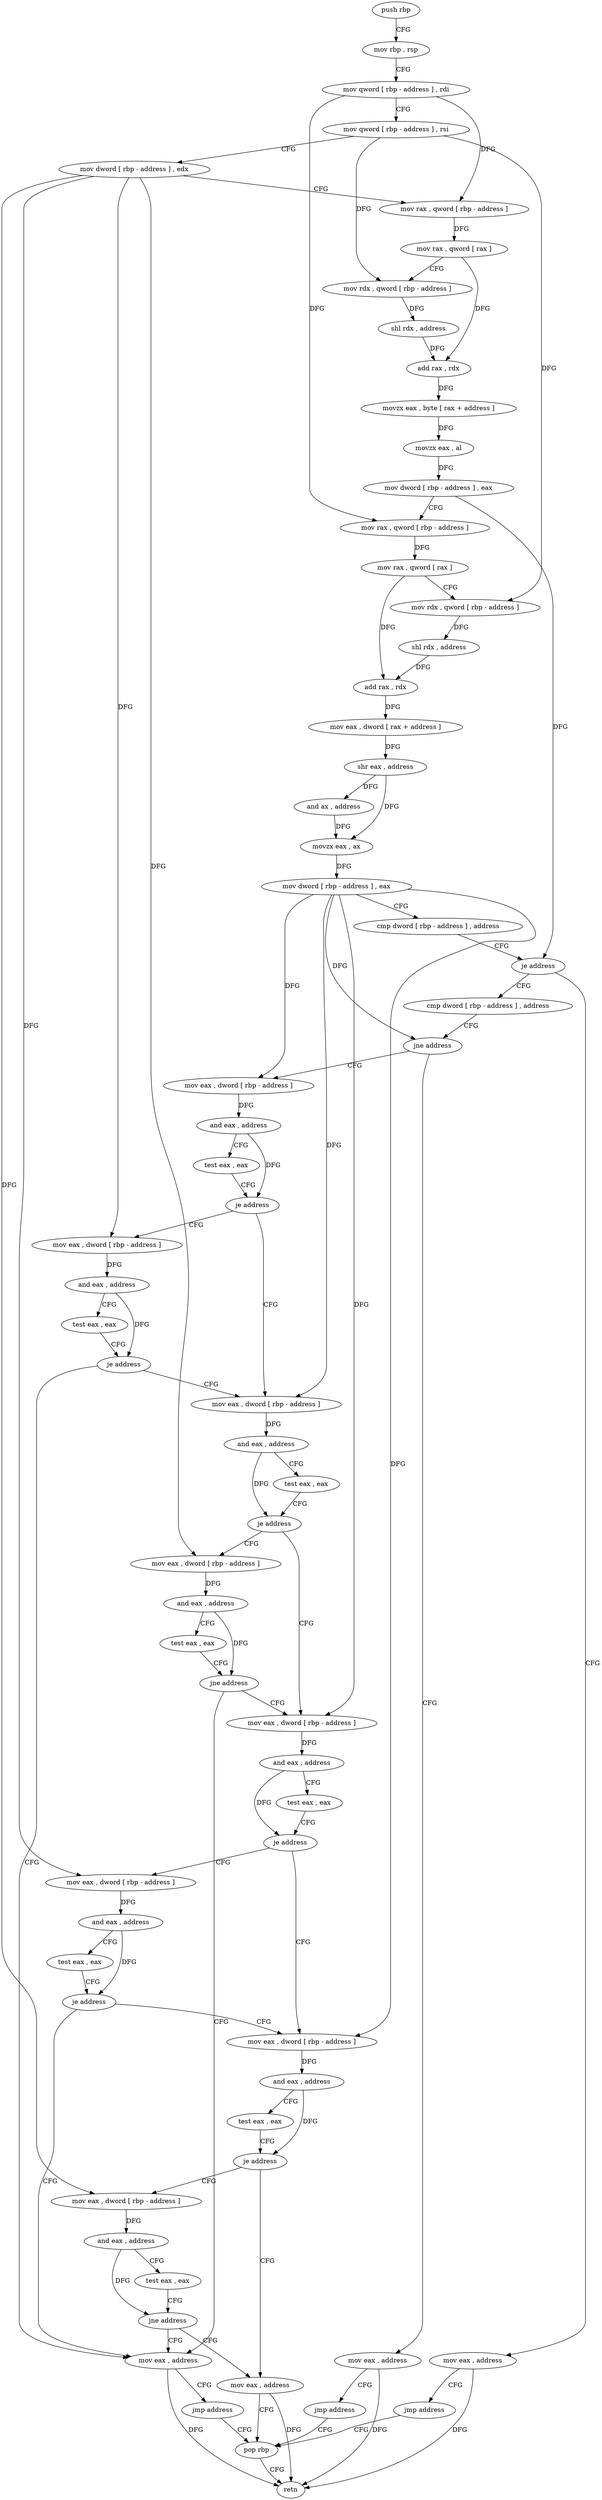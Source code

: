 digraph "func" {
"4423933" [label = "push rbp" ]
"4423934" [label = "mov rbp , rsp" ]
"4423937" [label = "mov qword [ rbp - address ] , rdi" ]
"4423941" [label = "mov qword [ rbp - address ] , rsi" ]
"4423945" [label = "mov dword [ rbp - address ] , edx" ]
"4423948" [label = "mov rax , qword [ rbp - address ]" ]
"4423952" [label = "mov rax , qword [ rax ]" ]
"4423955" [label = "mov rdx , qword [ rbp - address ]" ]
"4423959" [label = "shl rdx , address" ]
"4423963" [label = "add rax , rdx" ]
"4423966" [label = "movzx eax , byte [ rax + address ]" ]
"4423970" [label = "movzx eax , al" ]
"4423973" [label = "mov dword [ rbp - address ] , eax" ]
"4423976" [label = "mov rax , qword [ rbp - address ]" ]
"4423980" [label = "mov rax , qword [ rax ]" ]
"4423983" [label = "mov rdx , qword [ rbp - address ]" ]
"4423987" [label = "shl rdx , address" ]
"4423991" [label = "add rax , rdx" ]
"4423994" [label = "mov eax , dword [ rax + address ]" ]
"4423997" [label = "shr eax , address" ]
"4424000" [label = "and ax , address" ]
"4424004" [label = "movzx eax , ax" ]
"4424007" [label = "mov dword [ rbp - address ] , eax" ]
"4424010" [label = "cmp dword [ rbp - address ] , address" ]
"4424014" [label = "je address" ]
"4424023" [label = "cmp dword [ rbp - address ] , address" ]
"4424016" [label = "mov eax , address" ]
"4424027" [label = "jne address" ]
"4424036" [label = "mov eax , dword [ rbp - address ]" ]
"4424029" [label = "mov eax , address" ]
"4424021" [label = "jmp address" ]
"4424130" [label = "pop rbp" ]
"4424039" [label = "and eax , address" ]
"4424042" [label = "test eax , eax" ]
"4424044" [label = "je address" ]
"4424056" [label = "mov eax , dword [ rbp - address ]" ]
"4424046" [label = "mov eax , dword [ rbp - address ]" ]
"4424034" [label = "jmp address" ]
"4424131" [label = "retn" ]
"4424059" [label = "and eax , address" ]
"4424062" [label = "test eax , eax" ]
"4424064" [label = "je address" ]
"4424076" [label = "mov eax , dword [ rbp - address ]" ]
"4424066" [label = "mov eax , dword [ rbp - address ]" ]
"4424049" [label = "and eax , address" ]
"4424052" [label = "test eax , eax" ]
"4424054" [label = "je address" ]
"4424118" [label = "mov eax , address" ]
"4424079" [label = "and eax , address" ]
"4424082" [label = "test eax , eax" ]
"4424084" [label = "je address" ]
"4424096" [label = "mov eax , dword [ rbp - address ]" ]
"4424086" [label = "mov eax , dword [ rbp - address ]" ]
"4424069" [label = "and eax , address" ]
"4424072" [label = "test eax , eax" ]
"4424074" [label = "jne address" ]
"4424123" [label = "jmp address" ]
"4424099" [label = "and eax , address" ]
"4424104" [label = "test eax , eax" ]
"4424106" [label = "je address" ]
"4424125" [label = "mov eax , address" ]
"4424108" [label = "mov eax , dword [ rbp - address ]" ]
"4424089" [label = "and eax , address" ]
"4424092" [label = "test eax , eax" ]
"4424094" [label = "je address" ]
"4424111" [label = "and eax , address" ]
"4424114" [label = "test eax , eax" ]
"4424116" [label = "jne address" ]
"4423933" -> "4423934" [ label = "CFG" ]
"4423934" -> "4423937" [ label = "CFG" ]
"4423937" -> "4423941" [ label = "CFG" ]
"4423937" -> "4423948" [ label = "DFG" ]
"4423937" -> "4423976" [ label = "DFG" ]
"4423941" -> "4423945" [ label = "CFG" ]
"4423941" -> "4423955" [ label = "DFG" ]
"4423941" -> "4423983" [ label = "DFG" ]
"4423945" -> "4423948" [ label = "CFG" ]
"4423945" -> "4424046" [ label = "DFG" ]
"4423945" -> "4424066" [ label = "DFG" ]
"4423945" -> "4424086" [ label = "DFG" ]
"4423945" -> "4424108" [ label = "DFG" ]
"4423948" -> "4423952" [ label = "DFG" ]
"4423952" -> "4423955" [ label = "CFG" ]
"4423952" -> "4423963" [ label = "DFG" ]
"4423955" -> "4423959" [ label = "DFG" ]
"4423959" -> "4423963" [ label = "DFG" ]
"4423963" -> "4423966" [ label = "DFG" ]
"4423966" -> "4423970" [ label = "DFG" ]
"4423970" -> "4423973" [ label = "DFG" ]
"4423973" -> "4423976" [ label = "CFG" ]
"4423973" -> "4424014" [ label = "DFG" ]
"4423976" -> "4423980" [ label = "DFG" ]
"4423980" -> "4423983" [ label = "CFG" ]
"4423980" -> "4423991" [ label = "DFG" ]
"4423983" -> "4423987" [ label = "DFG" ]
"4423987" -> "4423991" [ label = "DFG" ]
"4423991" -> "4423994" [ label = "DFG" ]
"4423994" -> "4423997" [ label = "DFG" ]
"4423997" -> "4424000" [ label = "DFG" ]
"4423997" -> "4424004" [ label = "DFG" ]
"4424000" -> "4424004" [ label = "DFG" ]
"4424004" -> "4424007" [ label = "DFG" ]
"4424007" -> "4424010" [ label = "CFG" ]
"4424007" -> "4424027" [ label = "DFG" ]
"4424007" -> "4424036" [ label = "DFG" ]
"4424007" -> "4424056" [ label = "DFG" ]
"4424007" -> "4424076" [ label = "DFG" ]
"4424007" -> "4424096" [ label = "DFG" ]
"4424010" -> "4424014" [ label = "CFG" ]
"4424014" -> "4424023" [ label = "CFG" ]
"4424014" -> "4424016" [ label = "CFG" ]
"4424023" -> "4424027" [ label = "CFG" ]
"4424016" -> "4424021" [ label = "CFG" ]
"4424016" -> "4424131" [ label = "DFG" ]
"4424027" -> "4424036" [ label = "CFG" ]
"4424027" -> "4424029" [ label = "CFG" ]
"4424036" -> "4424039" [ label = "DFG" ]
"4424029" -> "4424034" [ label = "CFG" ]
"4424029" -> "4424131" [ label = "DFG" ]
"4424021" -> "4424130" [ label = "CFG" ]
"4424130" -> "4424131" [ label = "CFG" ]
"4424039" -> "4424042" [ label = "CFG" ]
"4424039" -> "4424044" [ label = "DFG" ]
"4424042" -> "4424044" [ label = "CFG" ]
"4424044" -> "4424056" [ label = "CFG" ]
"4424044" -> "4424046" [ label = "CFG" ]
"4424056" -> "4424059" [ label = "DFG" ]
"4424046" -> "4424049" [ label = "DFG" ]
"4424034" -> "4424130" [ label = "CFG" ]
"4424059" -> "4424062" [ label = "CFG" ]
"4424059" -> "4424064" [ label = "DFG" ]
"4424062" -> "4424064" [ label = "CFG" ]
"4424064" -> "4424076" [ label = "CFG" ]
"4424064" -> "4424066" [ label = "CFG" ]
"4424076" -> "4424079" [ label = "DFG" ]
"4424066" -> "4424069" [ label = "DFG" ]
"4424049" -> "4424052" [ label = "CFG" ]
"4424049" -> "4424054" [ label = "DFG" ]
"4424052" -> "4424054" [ label = "CFG" ]
"4424054" -> "4424118" [ label = "CFG" ]
"4424054" -> "4424056" [ label = "CFG" ]
"4424118" -> "4424123" [ label = "CFG" ]
"4424118" -> "4424131" [ label = "DFG" ]
"4424079" -> "4424082" [ label = "CFG" ]
"4424079" -> "4424084" [ label = "DFG" ]
"4424082" -> "4424084" [ label = "CFG" ]
"4424084" -> "4424096" [ label = "CFG" ]
"4424084" -> "4424086" [ label = "CFG" ]
"4424096" -> "4424099" [ label = "DFG" ]
"4424086" -> "4424089" [ label = "DFG" ]
"4424069" -> "4424072" [ label = "CFG" ]
"4424069" -> "4424074" [ label = "DFG" ]
"4424072" -> "4424074" [ label = "CFG" ]
"4424074" -> "4424118" [ label = "CFG" ]
"4424074" -> "4424076" [ label = "CFG" ]
"4424123" -> "4424130" [ label = "CFG" ]
"4424099" -> "4424104" [ label = "CFG" ]
"4424099" -> "4424106" [ label = "DFG" ]
"4424104" -> "4424106" [ label = "CFG" ]
"4424106" -> "4424125" [ label = "CFG" ]
"4424106" -> "4424108" [ label = "CFG" ]
"4424125" -> "4424130" [ label = "CFG" ]
"4424125" -> "4424131" [ label = "DFG" ]
"4424108" -> "4424111" [ label = "DFG" ]
"4424089" -> "4424092" [ label = "CFG" ]
"4424089" -> "4424094" [ label = "DFG" ]
"4424092" -> "4424094" [ label = "CFG" ]
"4424094" -> "4424118" [ label = "CFG" ]
"4424094" -> "4424096" [ label = "CFG" ]
"4424111" -> "4424114" [ label = "CFG" ]
"4424111" -> "4424116" [ label = "DFG" ]
"4424114" -> "4424116" [ label = "CFG" ]
"4424116" -> "4424125" [ label = "CFG" ]
"4424116" -> "4424118" [ label = "CFG" ]
}

